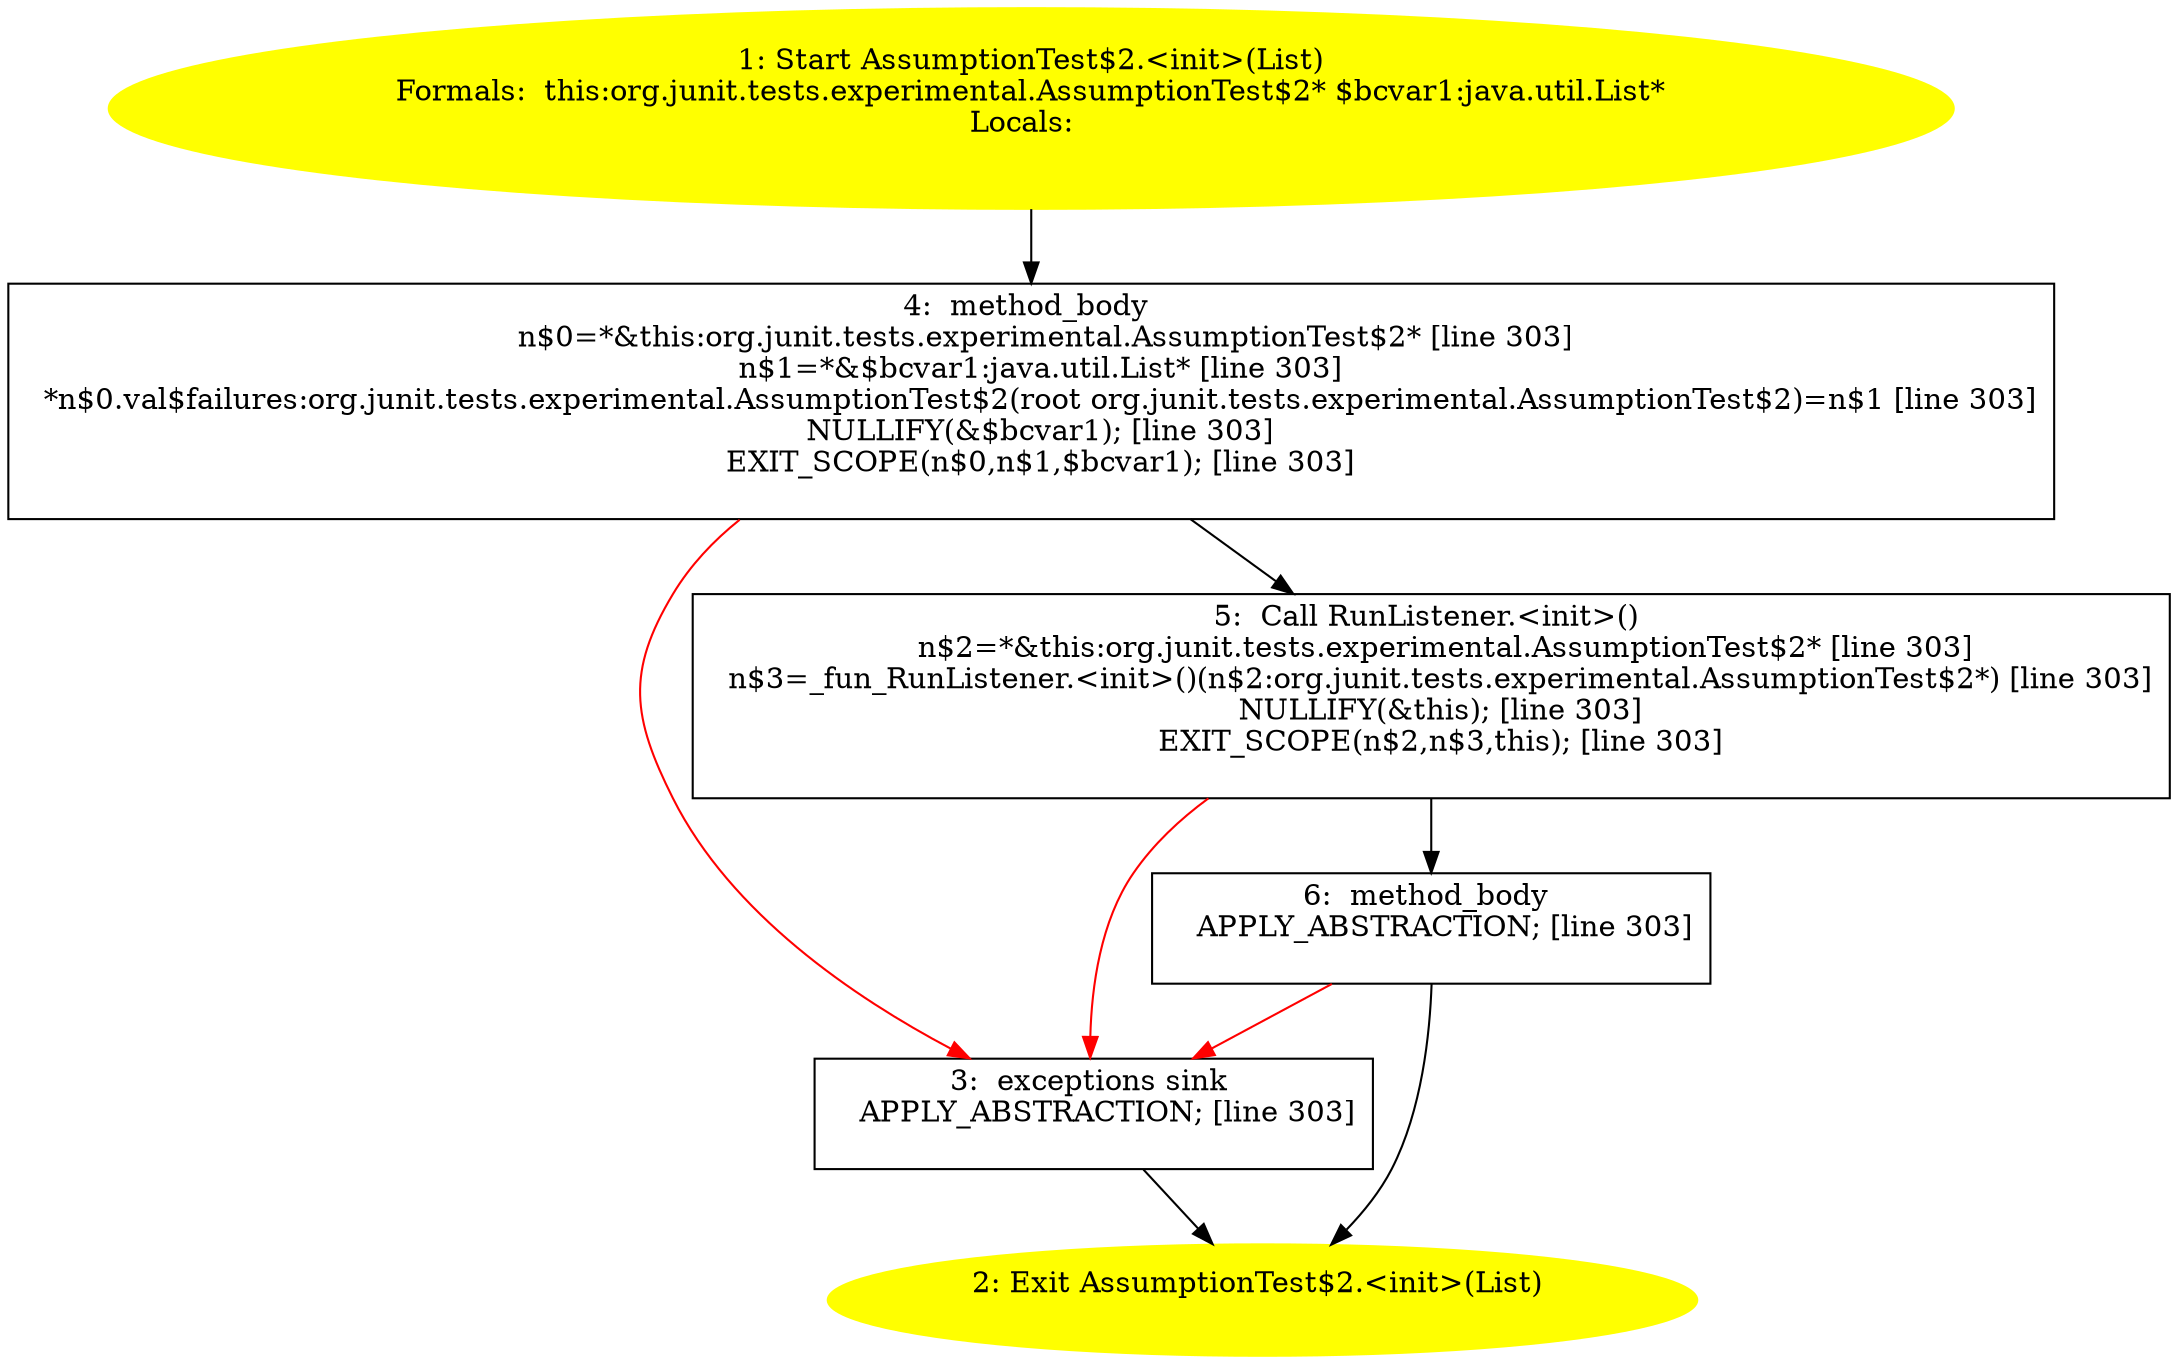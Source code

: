 /* @generated */
digraph cfg {
"org.junit.tests.experimental.AssumptionTest$2.<init>(java.util.List).88545c4e7655839a92e3e1bc1791fbfc_1" [label="1: Start AssumptionTest$2.<init>(List)\nFormals:  this:org.junit.tests.experimental.AssumptionTest$2* $bcvar1:java.util.List*\nLocals:  \n  " color=yellow style=filled]
	

	 "org.junit.tests.experimental.AssumptionTest$2.<init>(java.util.List).88545c4e7655839a92e3e1bc1791fbfc_1" -> "org.junit.tests.experimental.AssumptionTest$2.<init>(java.util.List).88545c4e7655839a92e3e1bc1791fbfc_4" ;
"org.junit.tests.experimental.AssumptionTest$2.<init>(java.util.List).88545c4e7655839a92e3e1bc1791fbfc_2" [label="2: Exit AssumptionTest$2.<init>(List) \n  " color=yellow style=filled]
	

"org.junit.tests.experimental.AssumptionTest$2.<init>(java.util.List).88545c4e7655839a92e3e1bc1791fbfc_3" [label="3:  exceptions sink \n   APPLY_ABSTRACTION; [line 303]\n " shape="box"]
	

	 "org.junit.tests.experimental.AssumptionTest$2.<init>(java.util.List).88545c4e7655839a92e3e1bc1791fbfc_3" -> "org.junit.tests.experimental.AssumptionTest$2.<init>(java.util.List).88545c4e7655839a92e3e1bc1791fbfc_2" ;
"org.junit.tests.experimental.AssumptionTest$2.<init>(java.util.List).88545c4e7655839a92e3e1bc1791fbfc_4" [label="4:  method_body \n   n$0=*&this:org.junit.tests.experimental.AssumptionTest$2* [line 303]\n  n$1=*&$bcvar1:java.util.List* [line 303]\n  *n$0.val$failures:org.junit.tests.experimental.AssumptionTest$2(root org.junit.tests.experimental.AssumptionTest$2)=n$1 [line 303]\n  NULLIFY(&$bcvar1); [line 303]\n  EXIT_SCOPE(n$0,n$1,$bcvar1); [line 303]\n " shape="box"]
	

	 "org.junit.tests.experimental.AssumptionTest$2.<init>(java.util.List).88545c4e7655839a92e3e1bc1791fbfc_4" -> "org.junit.tests.experimental.AssumptionTest$2.<init>(java.util.List).88545c4e7655839a92e3e1bc1791fbfc_5" ;
	 "org.junit.tests.experimental.AssumptionTest$2.<init>(java.util.List).88545c4e7655839a92e3e1bc1791fbfc_4" -> "org.junit.tests.experimental.AssumptionTest$2.<init>(java.util.List).88545c4e7655839a92e3e1bc1791fbfc_3" [color="red" ];
"org.junit.tests.experimental.AssumptionTest$2.<init>(java.util.List).88545c4e7655839a92e3e1bc1791fbfc_5" [label="5:  Call RunListener.<init>() \n   n$2=*&this:org.junit.tests.experimental.AssumptionTest$2* [line 303]\n  n$3=_fun_RunListener.<init>()(n$2:org.junit.tests.experimental.AssumptionTest$2*) [line 303]\n  NULLIFY(&this); [line 303]\n  EXIT_SCOPE(n$2,n$3,this); [line 303]\n " shape="box"]
	

	 "org.junit.tests.experimental.AssumptionTest$2.<init>(java.util.List).88545c4e7655839a92e3e1bc1791fbfc_5" -> "org.junit.tests.experimental.AssumptionTest$2.<init>(java.util.List).88545c4e7655839a92e3e1bc1791fbfc_6" ;
	 "org.junit.tests.experimental.AssumptionTest$2.<init>(java.util.List).88545c4e7655839a92e3e1bc1791fbfc_5" -> "org.junit.tests.experimental.AssumptionTest$2.<init>(java.util.List).88545c4e7655839a92e3e1bc1791fbfc_3" [color="red" ];
"org.junit.tests.experimental.AssumptionTest$2.<init>(java.util.List).88545c4e7655839a92e3e1bc1791fbfc_6" [label="6:  method_body \n   APPLY_ABSTRACTION; [line 303]\n " shape="box"]
	

	 "org.junit.tests.experimental.AssumptionTest$2.<init>(java.util.List).88545c4e7655839a92e3e1bc1791fbfc_6" -> "org.junit.tests.experimental.AssumptionTest$2.<init>(java.util.List).88545c4e7655839a92e3e1bc1791fbfc_2" ;
	 "org.junit.tests.experimental.AssumptionTest$2.<init>(java.util.List).88545c4e7655839a92e3e1bc1791fbfc_6" -> "org.junit.tests.experimental.AssumptionTest$2.<init>(java.util.List).88545c4e7655839a92e3e1bc1791fbfc_3" [color="red" ];
}
